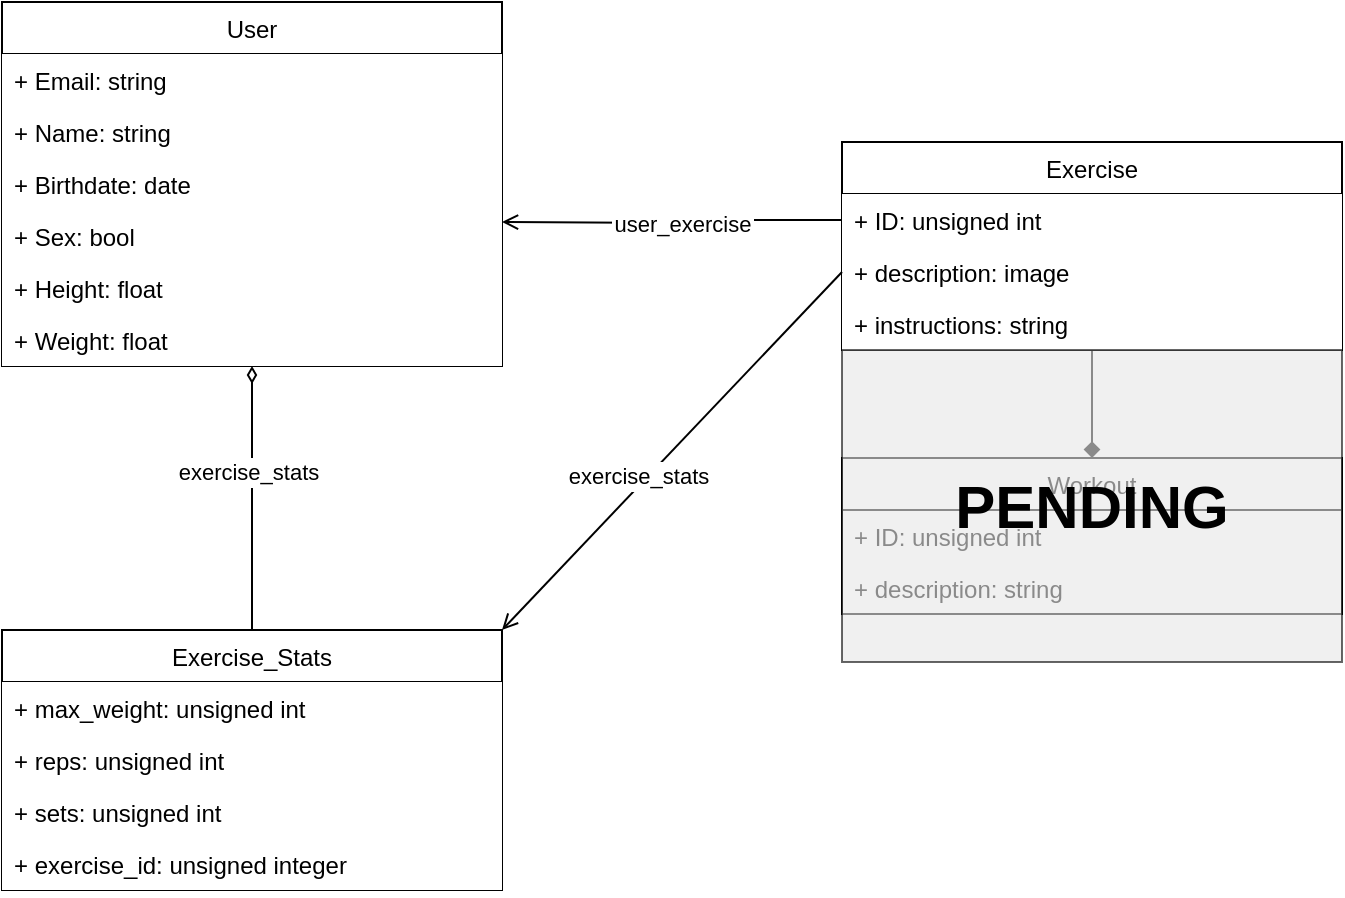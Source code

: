 <mxfile version="13.9.9" type="device"><diagram id="nO6l0NloTRyXJEHXa_bg" name="Page-1"><mxGraphModel dx="1422" dy="862" grid="1" gridSize="10" guides="1" tooltips="1" connect="1" arrows="1" fold="1" page="1" pageScale="1" pageWidth="850" pageHeight="1100" math="0" shadow="0"><root><mxCell id="0"/><mxCell id="1" parent="0"/><mxCell id="j9Qbce7lEbWxUx_8ccxq-74" value="" style="edgeStyle=orthogonalEdgeStyle;rounded=0;orthogonalLoop=1;jettySize=auto;html=1;startArrow=diamondThin;startFill=0;endArrow=none;endFill=0;" parent="1" source="j9Qbce7lEbWxUx_8ccxq-6" target="j9Qbce7lEbWxUx_8ccxq-65" edge="1"><mxGeometry relative="1" as="geometry"/></mxCell><mxCell id="j9Qbce7lEbWxUx_8ccxq-76" value="exercise_stats" style="edgeLabel;html=1;align=center;verticalAlign=middle;resizable=0;points=[];labelBorderColor=#FFFFFF;labelBackgroundColor=#ffffff;" parent="j9Qbce7lEbWxUx_8ccxq-74" vertex="1" connectable="0"><mxGeometry x="-0.207" y="-2" relative="1" as="geometry"><mxPoint as="offset"/></mxGeometry></mxCell><mxCell id="j9Qbce7lEbWxUx_8ccxq-6" value="User" style="swimlane;fontStyle=0;childLayout=stackLayout;horizontal=1;startSize=26;horizontalStack=0;resizeParent=1;resizeParentMax=0;resizeLast=0;collapsible=1;marginBottom=0;" parent="1" vertex="1"><mxGeometry x="100" y="80" width="250" height="182" as="geometry"/></mxCell><mxCell id="j9Qbce7lEbWxUx_8ccxq-8" value="+ Email: string" style="text;strokeColor=none;align=left;verticalAlign=top;spacingLeft=4;spacingRight=4;overflow=hidden;rotatable=0;points=[[0,0.5],[1,0.5]];portConstraint=eastwest;fillColor=#ffffff;" parent="j9Qbce7lEbWxUx_8ccxq-6" vertex="1"><mxGeometry y="26" width="250" height="26" as="geometry"/></mxCell><mxCell id="j9Qbce7lEbWxUx_8ccxq-7" value="+ Name: string" style="text;strokeColor=none;align=left;verticalAlign=top;spacingLeft=4;spacingRight=4;overflow=hidden;rotatable=0;points=[[0,0.5],[1,0.5]];portConstraint=eastwest;fillColor=#ffffff;" parent="j9Qbce7lEbWxUx_8ccxq-6" vertex="1"><mxGeometry y="52" width="250" height="26" as="geometry"/></mxCell><mxCell id="j9Qbce7lEbWxUx_8ccxq-14" value="+ Birthdate: date" style="text;strokeColor=none;align=left;verticalAlign=top;spacingLeft=4;spacingRight=4;overflow=hidden;rotatable=0;points=[[0,0.5],[1,0.5]];portConstraint=eastwest;fillColor=#ffffff;" parent="j9Qbce7lEbWxUx_8ccxq-6" vertex="1"><mxGeometry y="78" width="250" height="26" as="geometry"/></mxCell><mxCell id="j9Qbce7lEbWxUx_8ccxq-13" value="+ Sex: bool" style="text;strokeColor=none;align=left;verticalAlign=top;spacingLeft=4;spacingRight=4;overflow=hidden;rotatable=0;points=[[0,0.5],[1,0.5]];portConstraint=eastwest;fillColor=#ffffff;" parent="j9Qbce7lEbWxUx_8ccxq-6" vertex="1"><mxGeometry y="104" width="250" height="26" as="geometry"/></mxCell><mxCell id="j9Qbce7lEbWxUx_8ccxq-11" value="+ Height: float" style="text;strokeColor=none;align=left;verticalAlign=top;spacingLeft=4;spacingRight=4;overflow=hidden;rotatable=0;points=[[0,0.5],[1,0.5]];portConstraint=eastwest;fillColor=#ffffff;" parent="j9Qbce7lEbWxUx_8ccxq-6" vertex="1"><mxGeometry y="130" width="250" height="26" as="geometry"/></mxCell><mxCell id="j9Qbce7lEbWxUx_8ccxq-12" value="+ Weight: float" style="text;strokeColor=none;align=left;verticalAlign=top;spacingLeft=4;spacingRight=4;overflow=hidden;rotatable=0;points=[[0,0.5],[1,0.5]];portConstraint=eastwest;fillColor=#ffffff;" parent="j9Qbce7lEbWxUx_8ccxq-6" vertex="1"><mxGeometry y="156" width="250" height="26" as="geometry"/></mxCell><mxCell id="j9Qbce7lEbWxUx_8ccxq-36" style="edgeStyle=orthogonalEdgeStyle;rounded=0;orthogonalLoop=1;jettySize=auto;html=1;exitX=0;exitY=0.5;exitDx=0;exitDy=0;entryX=1;entryY=0.5;entryDx=0;entryDy=0;startArrow=none;startFill=0;endArrow=open;endFill=0;" parent="1" source="j9Qbce7lEbWxUx_8ccxq-35" edge="1"><mxGeometry relative="1" as="geometry"><mxPoint x="830" y="190" as="sourcePoint"/><mxPoint x="350" y="190.0" as="targetPoint"/></mxGeometry></mxCell><mxCell id="j9Qbce7lEbWxUx_8ccxq-37" value="user_exercise" style="edgeLabel;html=1;align=center;verticalAlign=middle;resizable=0;points=[];labelBorderColor=#FFFFFF;labelBackgroundColor=#ffffff;" parent="j9Qbce7lEbWxUx_8ccxq-36" vertex="1" connectable="0"><mxGeometry x="0.291" y="-1" relative="1" as="geometry"><mxPoint x="29" y="1" as="offset"/></mxGeometry></mxCell><mxCell id="j9Qbce7lEbWxUx_8ccxq-53" value="" style="edgeStyle=orthogonalEdgeStyle;rounded=0;orthogonalLoop=1;jettySize=auto;html=1;startArrow=none;startFill=0;endArrow=diamond;endFill=1;" parent="1" source="j9Qbce7lEbWxUx_8ccxq-19" target="j9Qbce7lEbWxUx_8ccxq-50" edge="1"><mxGeometry relative="1" as="geometry"/></mxCell><mxCell id="j9Qbce7lEbWxUx_8ccxq-19" value="Exercise" style="swimlane;fontStyle=0;childLayout=stackLayout;horizontal=1;startSize=26;horizontalStack=0;resizeParent=1;resizeParentMax=0;resizeLast=0;collapsible=1;marginBottom=0;" parent="1" vertex="1"><mxGeometry x="520" y="150" width="250" height="104" as="geometry"/></mxCell><mxCell id="j9Qbce7lEbWxUx_8ccxq-35" value="+ ID: unsigned int " style="text;strokeColor=none;align=left;verticalAlign=top;spacingLeft=4;spacingRight=4;overflow=hidden;rotatable=0;points=[[0,0.5],[1,0.5]];portConstraint=eastwest;fillColor=#ffffff;" parent="j9Qbce7lEbWxUx_8ccxq-19" vertex="1"><mxGeometry y="26" width="250" height="26" as="geometry"/></mxCell><mxCell id="j9Qbce7lEbWxUx_8ccxq-45" value="+ description: image " style="text;strokeColor=none;align=left;verticalAlign=top;spacingLeft=4;spacingRight=4;overflow=hidden;rotatable=0;points=[[0,0.5],[1,0.5]];portConstraint=eastwest;fillColor=#ffffff;" parent="j9Qbce7lEbWxUx_8ccxq-19" vertex="1"><mxGeometry y="52" width="250" height="26" as="geometry"/></mxCell><mxCell id="j9Qbce7lEbWxUx_8ccxq-63" value="+ instructions: string " style="text;strokeColor=none;align=left;verticalAlign=top;spacingLeft=4;spacingRight=4;overflow=hidden;rotatable=0;points=[[0,0.5],[1,0.5]];portConstraint=eastwest;fillColor=#ffffff;" parent="j9Qbce7lEbWxUx_8ccxq-19" vertex="1"><mxGeometry y="78" width="250" height="26" as="geometry"/></mxCell><mxCell id="j9Qbce7lEbWxUx_8ccxq-50" value="Workout" style="swimlane;fontStyle=0;childLayout=stackLayout;horizontal=1;startSize=26;fillColor=none;horizontalStack=0;resizeParent=1;resizeParentMax=0;resizeLast=0;collapsible=1;marginBottom=0;" parent="1" vertex="1"><mxGeometry x="520" y="308" width="250" height="78" as="geometry"/></mxCell><mxCell id="j9Qbce7lEbWxUx_8ccxq-51" value="+ ID: unsigned int " style="text;strokeColor=none;fillColor=none;align=left;verticalAlign=top;spacingLeft=4;spacingRight=4;overflow=hidden;rotatable=0;points=[[0,0.5],[1,0.5]];portConstraint=eastwest;" parent="j9Qbce7lEbWxUx_8ccxq-50" vertex="1"><mxGeometry y="26" width="250" height="26" as="geometry"/></mxCell><mxCell id="j9Qbce7lEbWxUx_8ccxq-52" value="+ description: string " style="text;strokeColor=none;fillColor=none;align=left;verticalAlign=top;spacingLeft=4;spacingRight=4;overflow=hidden;rotatable=0;points=[[0,0.5],[1,0.5]];portConstraint=eastwest;" parent="j9Qbce7lEbWxUx_8ccxq-50" vertex="1"><mxGeometry y="52" width="250" height="26" as="geometry"/></mxCell><mxCell id="j9Qbce7lEbWxUx_8ccxq-65" value="Exercise_Stats" style="swimlane;fontStyle=0;childLayout=stackLayout;horizontal=1;startSize=26;horizontalStack=0;resizeParent=1;resizeParentMax=0;resizeLast=0;collapsible=1;marginBottom=0;" parent="1" vertex="1"><mxGeometry x="100" y="394" width="250" height="130" as="geometry"/></mxCell><mxCell id="j9Qbce7lEbWxUx_8ccxq-66" value="+ max_weight: unsigned int" style="text;strokeColor=none;align=left;verticalAlign=top;spacingLeft=4;spacingRight=4;overflow=hidden;rotatable=0;points=[[0,0.5],[1,0.5]];portConstraint=eastwest;fillColor=#ffffff;" parent="j9Qbce7lEbWxUx_8ccxq-65" vertex="1"><mxGeometry y="26" width="250" height="26" as="geometry"/></mxCell><mxCell id="j9Qbce7lEbWxUx_8ccxq-67" value="+ reps: unsigned int" style="text;strokeColor=none;align=left;verticalAlign=top;spacingLeft=4;spacingRight=4;overflow=hidden;rotatable=0;points=[[0,0.5],[1,0.5]];portConstraint=eastwest;fillColor=#ffffff;" parent="j9Qbce7lEbWxUx_8ccxq-65" vertex="1"><mxGeometry y="52" width="250" height="26" as="geometry"/></mxCell><mxCell id="j9Qbce7lEbWxUx_8ccxq-68" value="+ sets: unsigned int" style="text;strokeColor=none;align=left;verticalAlign=top;spacingLeft=4;spacingRight=4;overflow=hidden;rotatable=0;points=[[0,0.5],[1,0.5]];portConstraint=eastwest;fillColor=#ffffff;" parent="j9Qbce7lEbWxUx_8ccxq-65" vertex="1"><mxGeometry y="78" width="250" height="26" as="geometry"/></mxCell><mxCell id="j9Qbce7lEbWxUx_8ccxq-69" value="+ exercise_id: unsigned integer" style="text;strokeColor=none;align=left;verticalAlign=top;spacingLeft=4;spacingRight=4;overflow=hidden;rotatable=0;points=[[0,0.5],[1,0.5]];portConstraint=eastwest;fillColor=#ffffff;" parent="j9Qbce7lEbWxUx_8ccxq-65" vertex="1"><mxGeometry y="104" width="250" height="26" as="geometry"/></mxCell><mxCell id="j9Qbce7lEbWxUx_8ccxq-75" style="rounded=0;orthogonalLoop=1;jettySize=auto;html=1;exitX=0;exitY=0.5;exitDx=0;exitDy=0;entryX=1;entryY=0;entryDx=0;entryDy=0;startArrow=none;startFill=0;endArrow=open;endFill=0;" parent="1" source="j9Qbce7lEbWxUx_8ccxq-45" target="j9Qbce7lEbWxUx_8ccxq-65" edge="1"><mxGeometry relative="1" as="geometry"/></mxCell><mxCell id="j9Qbce7lEbWxUx_8ccxq-77" value="exercise_stats" style="edgeLabel;html=1;align=center;verticalAlign=middle;resizable=0;points=[];labelBorderColor=#FFFFFF;labelBackgroundColor=#ffffff;" parent="j9Qbce7lEbWxUx_8ccxq-75" vertex="1" connectable="0"><mxGeometry x="0.168" y="-4" relative="1" as="geometry"><mxPoint as="offset"/></mxGeometry></mxCell><mxCell id="a41jEsAyJUc3FgdbJGHT-2" value="&lt;b&gt;&lt;font style=&quot;font-size: 30px&quot;&gt;PENDING&lt;/font&gt;&lt;/b&gt;" style="rounded=0;whiteSpace=wrap;html=1;fillColor=#E6E6E6;opacity=60;" parent="1" vertex="1"><mxGeometry x="520" y="254" width="250" height="156" as="geometry"/></mxCell></root></mxGraphModel></diagram></mxfile>